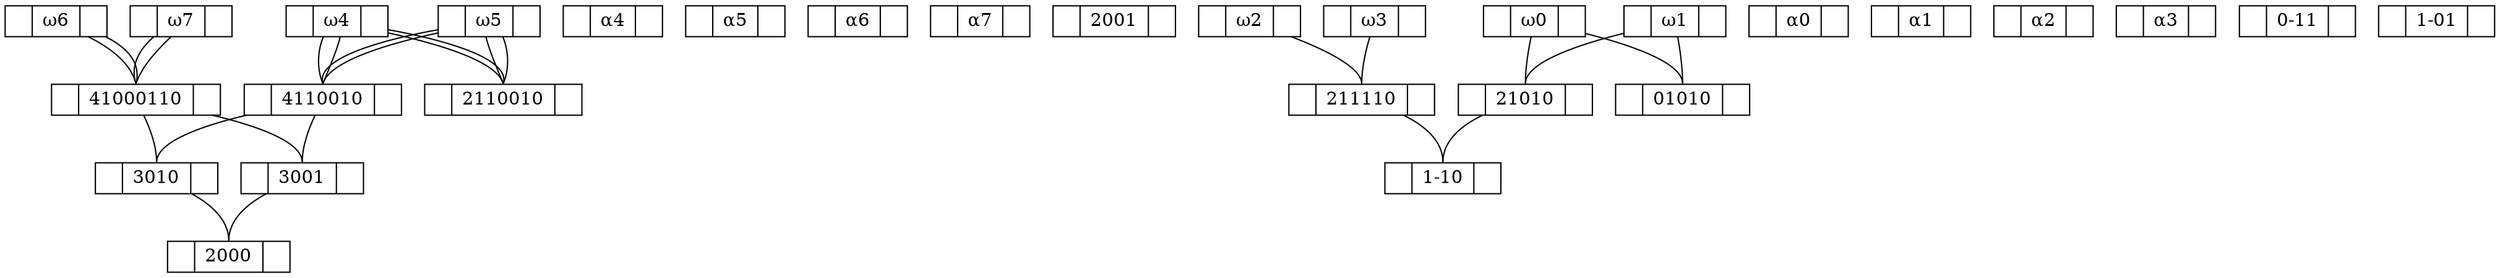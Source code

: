 graph "8 binairy tree general" {
	graph [bb="0,0,1774,204"];
	node [height=.1,
		label="\N",
		shape=record
	];
	3010	 [height=0.33333,
		label="<f0> |<f1> 3010|<f2>",
		pos="113.5,72",
		rects="71.5,60.5,91.5,83.5 91.5,60.5,135.5,83.5 135.5,60.5,155.5,83.5",
		width=1.1667];
	2000	 [height=0.33333,
		label="<f0> |<f1> 2000|<f2>",
		pos="164.5,12",
		rects="122.5,0.5,142.5,23.5 142.5,0.5,186.5,23.5 186.5,0.5,206.5,23.5",
		width=1.1667];
	3010 -- 2000:f1	 [pos="136.61,60.495 150.11,52.616 164.5,40.375 164.5,24"];
	4110010	 [height=0.33333,
		label="<f0> |<f1> 4110010|<f2>",
		pos="227.5,132",
		rects="175.5,120.5,195.5,143.5 195.5,120.5,259.5,143.5 259.5,120.5,279.5,143.5",
		width=1.4444];
	4110010 -- 3010:f1	 [pos="180.14,120.47 148.82,112.09 113.5,99.253 113.5,84"];
	3001	 [height=0.33333,
		label="<f0> |<f1> 3001|<f2>",
		pos="215.5,72",
		rects="173.5,60.5,193.5,83.5 193.5,60.5,237.5,83.5 237.5,60.5,257.5,83.5",
		width=1.1667];
	4110010 -- 3001:f1	 [pos="223.17,120.37 219.73,110.97 215.5,96.801 215.5,84"];
	ω100	 [height=0.33333,
		label="<f0> |<f1> ω4|<f2>",
		pos="235.5,192",
		rects="199,180.5,219,203.5 219,180.5,252,203.5 252,180.5,272,203.5",
		width=1.0139];
	ω100 -- 4110010:f1	 [pos="226.1,180.26 222.81,170.79 222.16,156.58 227.5,144"];
	ω100 -- 4110010:f1	 [pos="239.12,180.26 237.85,170.87 232.92,156.8 227.63,144.3"];
	2110010	 [height=0.33333,
		label="<f0> |<f1> 2110010|<f2>",
		pos="349.5,132",
		rects="297.5,120.5,317.5,143.5 317.5,120.5,381.5,143.5 381.5,120.5,401.5,143.5",
		width=1.4444];
	ω100 -- 2110010:f1	 [pos="272.03,181.59 303.45,173.25 344.26,159.95 349.5,144"];
	ω100 -- 2110010:f1	 [pos="272.11,184.67 307.5,176.84 354.7,162.32 349.63,144.42"];
	ω101	 [height=0.33333,
		label="<f0> |<f1> ω5|<f2>",
		pos="341.5,192",
		rects="305,180.5,325,203.5 325,180.5,358,203.5 358,180.5,378,203.5",
		width=1.0139];
	ω101 -- 4110010:f1	 [pos="304.89,184.67 269.22,176.78 221.56,162.09 227.5,144"];
	ω101 -- 4110010:f1	 [pos="304.97,181.59 273.79,173.32 233.38,160.16 227.63,144.37"];
	ω101 -- 2110010:f1	 [pos="337.88,180.26 339.17,170.79 344.16,156.58 349.5,144"];
	ω101 -- 2110010:f1	 [pos="350.9,180.26 354.17,170.87 354.83,156.8 349.62,144.3"];
	α100	 [height=0.33333,
		label="<f0> |<f1> α4|<f2>",
		pos="431.5,192",
		rects="396,180.5,416,203.5 416,180.5,447,203.5 447,180.5,467,203.5",
		width=0.98611];
	α101	 [height=0.33333,
		label="<f0> |<f1> α5|<f2>",
		pos="520.5,192",
		rects="485,180.5,505,203.5 505,180.5,536,203.5 536,180.5,556,203.5",
		width=0.98611];
	41000110	 [height=0.33333,
		label="<f0> |<f1> 41000110|<f2>",
		pos="101.5,132",
		rects="46,120.5,66,143.5 66,120.5,137,143.5 137,120.5,157,143.5",
		width=1.5417];
	41000110 -- 3010:f1	 [pos="105.83,120.37 109.27,110.97 113.5,96.801 113.5,84"];
	41000110 -- 3001:f1	 [pos="148.86,120.47 180.18,112.09 215.5,99.253 215.5,84"];
	ω110	 [height=0.33333,
		label="<f0> |<f1> ω6|<f2>",
		pos="36.5,192",
		rects="0,180.5,20,203.5 20,180.5,53,203.5 53,180.5,73,203.5",
		width=1.0139];
	ω110 -- 41000110:f1	 [pos="63.396,180.35 79.359,173.02 97.105,161.41 101.5,144"];
	ω110 -- 41000110:f1	 [pos="73.066,182.03 90.278,174.9 106,162.99 101.61,144.44"];
	ω111	 [height=0.33333,
		label="<f0> |<f1> ω7|<f2>",
		pos="127.5,192",
		rects="91,180.5,111,203.5 111,180.5,144,203.5 144,180.5,164,203.5",
		width=1.0139];
	ω111 -- 41000110:f1	 [pos="110.94,180.33 102.79,171.35 96.297,157.8 101.5,144"];
	ω111 -- 41000110:f1	 [pos="124.11,180.33 117.64,171.42 106.87,158.01 101.62,144.32"];
	α110	 [height=0.33333,
		label="<f0> |<f1> α6|<f2>",
		pos="609.5,192",
		rects="574,180.5,594,203.5 594,180.5,625,203.5 625,180.5,645,203.5",
		width=0.98611];
	α111	 [height=0.33333,
		label="<f0> |<f1> α7|<f2>",
		pos="698.5,192",
		rects="663,180.5,683,203.5 683,180.5,714,203.5 714,180.5,734,203.5",
		width=0.98611];
	2001	 [height=0.33333,
		label="<f0> |<f1> 2001|<f2>",
		pos="794.5,192",
		rects="752.5,180.5,772.5,203.5 772.5,180.5,816.5,203.5 816.5,180.5,836.5,203.5",
		width=1.1667];
	3001 -- 2000:f1	 [pos="192.39,60.495 178.89,52.616 164.5,40.375 164.5,24"];
	21010	 [height=0.33333,
		label="<f0> |<f1> 21010|<f2>",
		pos="1083.5,132",
		rects="1038.5,120.5,1058.5,143.5 1058.5,120.5,1108.5,143.5 1108.5,120.5,1128.5,143.5",
		width=1.25];
	"1-10"	 [height=0.33333,
		label="<f0> |<f1> 1-10|<f2>",
		pos="1027.5,72",
		rects="987,60.5,1007,83.5 1007,60.5,1048,83.5 1048,60.5,1068,83.5",
		width=1.125];
	21010 -- "1-10":f1	 [pos="1056.8,120.39 1042.4,112.73 1027.5,100.75 1027.5,84"];
	ω000	 [height=0.33333,
		label="<f0> |<f1> ω0|<f2>",
		pos="1088.5,192",
		rects="1052,180.5,1072,203.5 1072,180.5,1105,203.5 1105,180.5,1125,203.5",
		width=1.0139];
	ω000 -- 21010:f1	 [pos="1086.7,180.21 1085.3,170.7 1083.5,156.47 1083.5,144"];
	01010	 [height=0.33333,
		label="<f0> |<f1> 01010|<f2>",
		pos="1191.5,132",
		rects="1146.5,120.5,1166.5,143.5 1166.5,120.5,1216.5,143.5 1216.5,120.5,1236.5,143.5",
		width=1.25];
	ω000 -- 01010:f1	 [pos="1125.1,181.6 1154.7,172.89 1191.5,159.04 1191.5,144"];
	ω001	 [height=0.33333,
		label="<f0> |<f1> ω1|<f2>",
		pos="1183.5,192",
		rects="1147,180.5,1167,203.5 1167,180.5,1200,203.5 1200,180.5,1220,203.5",
		width=1.0139];
	ω001 -- 21010:f1	 [pos="1146.8,181.08 1118.3,172.23 1083.5,158.48 1083.5,144"];
	ω001 -- 01010:f1	 [pos="1186.4,180.26 1188.7,170.79 1191.5,156.58 1191.5,144"];
	α000	 [height=0.33333,
		label="<f0> |<f1> α0|<f2>",
		pos="1273.5,192",
		rects="1238,180.5,1258,203.5 1258,180.5,1289,203.5 1289,180.5,1309,203.5",
		width=0.98611];
	α001	 [height=0.33333,
		label="<f0> |<f1> α1|<f2>",
		pos="1362.5,192",
		rects="1327,180.5,1347,203.5 1347,180.5,1378,203.5 1378,180.5,1398,203.5",
		width=0.98611];
	211110	 [height=0.33333,
		label="<f0> |<f1> 211110|<f2>",
		pos="971.5,132",
		rects="923,120.5,943,143.5 943,120.5,1000,143.5 1000,120.5,1020,143.5",
		width=1.3472];
	211110 -- "1-10":f1	 [pos="998.19,120.39 1012.6,112.73 1027.5,100.75 1027.5,84"];
	ω010	 [height=0.33333,
		label="<f0> |<f1> ω2|<f2>",
		pos="891.5,192",
		rects="855,180.5,875,203.5 875,180.5,908,203.5 908,180.5,928,203.5",
		width=1.0139];
	ω010 -- 211110:f1	 [pos="919.48,180.47 942.55,170.89 971.5,156.4 971.5,144"];
	ω011	 [height=0.33333,
		label="<f0> |<f1> ω3|<f2>",
		pos="982.5,192",
		rects="946,180.5,966,203.5 966,180.5,999,203.5 999,180.5,1019,203.5",
		width=1.0139];
	ω011 -- 211110:f1	 [pos="978.53,180.34 975.38,170.92 971.5,156.74 971.5,144"];
	α010	 [height=0.33333,
		label="<f0> |<f1> α2|<f2>",
		pos="1451.5,192",
		rects="1416,180.5,1436,203.5 1436,180.5,1467,203.5 1467,180.5,1487,203.5",
		width=0.98611];
	α011	 [height=0.33333,
		label="<f0> |<f1> α3|<f2>",
		pos="1540.5,192",
		rects="1505,180.5,1525,203.5 1525,180.5,1556,203.5 1556,180.5,1576,203.5",
		width=0.98611];
	"0-11"	 [height=0.33333,
		label="<f0> |<f1> 0-11|<f2>",
		pos="1634.5,192",
		rects="1594,180.5,1614,203.5 1614,180.5,1655,203.5 1655,180.5,1675,203.5",
		width=1.125];
	"1-01"	 [height=0.33333,
		label="<f0> |<f1> 1-01|<f2>",
		pos="1733.5,192",
		rects="1693,180.5,1713,203.5 1713,180.5,1754,203.5 1754,180.5,1774,203.5",
		width=1.125];
}
